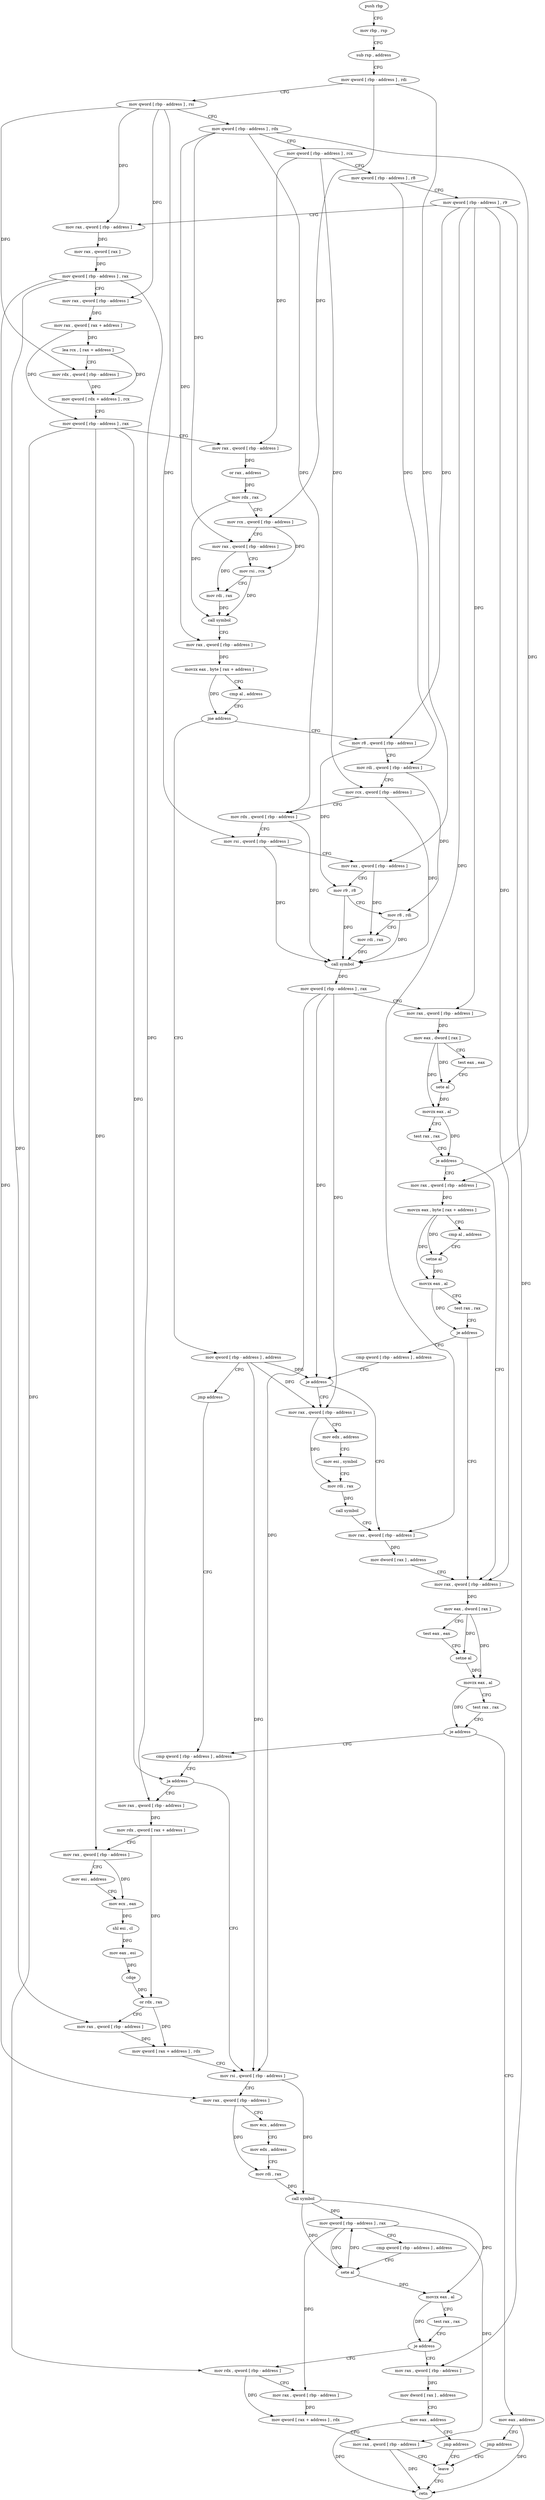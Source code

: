 digraph "func" {
"4404623" [label = "push rbp" ]
"4404624" [label = "mov rbp , rsp" ]
"4404627" [label = "sub rsp , address" ]
"4404631" [label = "mov qword [ rbp - address ] , rdi" ]
"4404635" [label = "mov qword [ rbp - address ] , rsi" ]
"4404639" [label = "mov qword [ rbp - address ] , rdx" ]
"4404643" [label = "mov qword [ rbp - address ] , rcx" ]
"4404647" [label = "mov qword [ rbp - address ] , r8" ]
"4404651" [label = "mov qword [ rbp - address ] , r9" ]
"4404655" [label = "mov rax , qword [ rbp - address ]" ]
"4404659" [label = "mov rax , qword [ rax ]" ]
"4404662" [label = "mov qword [ rbp - address ] , rax" ]
"4404666" [label = "mov rax , qword [ rbp - address ]" ]
"4404670" [label = "mov rax , qword [ rax + address ]" ]
"4404674" [label = "lea rcx , [ rax + address ]" ]
"4404678" [label = "mov rdx , qword [ rbp - address ]" ]
"4404682" [label = "mov qword [ rdx + address ] , rcx" ]
"4404686" [label = "mov qword [ rbp - address ] , rax" ]
"4404690" [label = "mov rax , qword [ rbp - address ]" ]
"4404694" [label = "or rax , address" ]
"4404700" [label = "mov rdx , rax" ]
"4404703" [label = "mov rcx , qword [ rbp - address ]" ]
"4404707" [label = "mov rax , qword [ rbp - address ]" ]
"4404711" [label = "mov rsi , rcx" ]
"4404714" [label = "mov rdi , rax" ]
"4404717" [label = "call symbol" ]
"4404722" [label = "mov rax , qword [ rbp - address ]" ]
"4404726" [label = "movzx eax , byte [ rax + address ]" ]
"4404730" [label = "cmp al , address" ]
"4404732" [label = "jne address" ]
"4404747" [label = "mov r8 , qword [ rbp - address ]" ]
"4404734" [label = "mov qword [ rbp - address ] , address" ]
"4404751" [label = "mov rdi , qword [ rbp - address ]" ]
"4404755" [label = "mov rcx , qword [ rbp - address ]" ]
"4404759" [label = "mov rdx , qword [ rbp - address ]" ]
"4404763" [label = "mov rsi , qword [ rbp - address ]" ]
"4404767" [label = "mov rax , qword [ rbp - address ]" ]
"4404771" [label = "mov r9 , r8" ]
"4404774" [label = "mov r8 , rdi" ]
"4404777" [label = "mov rdi , rax" ]
"4404780" [label = "call symbol" ]
"4404785" [label = "mov qword [ rbp - address ] , rax" ]
"4404789" [label = "mov rax , qword [ rbp - address ]" ]
"4404793" [label = "mov eax , dword [ rax ]" ]
"4404795" [label = "test eax , eax" ]
"4404797" [label = "sete al" ]
"4404800" [label = "movzx eax , al" ]
"4404803" [label = "test rax , rax" ]
"4404806" [label = "je address" ]
"4404868" [label = "mov rax , qword [ rbp - address ]" ]
"4404808" [label = "mov rax , qword [ rbp - address ]" ]
"4404742" [label = "jmp address" ]
"4404897" [label = "cmp qword [ rbp - address ] , address" ]
"4404872" [label = "mov eax , dword [ rax ]" ]
"4404874" [label = "test eax , eax" ]
"4404876" [label = "setne al" ]
"4404879" [label = "movzx eax , al" ]
"4404882" [label = "test rax , rax" ]
"4404885" [label = "je address" ]
"4404887" [label = "mov eax , address" ]
"4404812" [label = "movzx eax , byte [ rax + address ]" ]
"4404816" [label = "cmp al , address" ]
"4404818" [label = "setne al" ]
"4404821" [label = "movzx eax , al" ]
"4404824" [label = "test rax , rax" ]
"4404827" [label = "je address" ]
"4404829" [label = "cmp qword [ rbp - address ] , address" ]
"4404902" [label = "ja address" ]
"4404946" [label = "mov rsi , qword [ rbp - address ]" ]
"4404904" [label = "mov rax , qword [ rbp - address ]" ]
"4404892" [label = "jmp address" ]
"4405025" [label = "leave" ]
"4404834" [label = "je address" ]
"4404858" [label = "mov rax , qword [ rbp - address ]" ]
"4404836" [label = "mov rax , qword [ rbp - address ]" ]
"4404950" [label = "mov rax , qword [ rbp - address ]" ]
"4404954" [label = "mov ecx , address" ]
"4404959" [label = "mov edx , address" ]
"4404964" [label = "mov rdi , rax" ]
"4404967" [label = "call symbol" ]
"4404972" [label = "mov qword [ rbp - address ] , rax" ]
"4404976" [label = "cmp qword [ rbp - address ] , address" ]
"4404981" [label = "sete al" ]
"4404984" [label = "movzx eax , al" ]
"4404987" [label = "test rax , rax" ]
"4404990" [label = "je address" ]
"4405009" [label = "mov rdx , qword [ rbp - address ]" ]
"4404992" [label = "mov rax , qword [ rbp - address ]" ]
"4404908" [label = "mov rdx , qword [ rax + address ]" ]
"4404915" [label = "mov rax , qword [ rbp - address ]" ]
"4404919" [label = "mov esi , address" ]
"4404924" [label = "mov ecx , eax" ]
"4404926" [label = "shl esi , cl" ]
"4404928" [label = "mov eax , esi" ]
"4404930" [label = "cdqe" ]
"4404932" [label = "or rdx , rax" ]
"4404935" [label = "mov rax , qword [ rbp - address ]" ]
"4404939" [label = "mov qword [ rax + address ] , rdx" ]
"4405026" [label = "retn" ]
"4404862" [label = "mov dword [ rax ] , address" ]
"4404840" [label = "mov edx , address" ]
"4404845" [label = "mov esi , symbol" ]
"4404850" [label = "mov rdi , rax" ]
"4404853" [label = "call symbol" ]
"4405013" [label = "mov rax , qword [ rbp - address ]" ]
"4405017" [label = "mov qword [ rax + address ] , rdx" ]
"4405021" [label = "mov rax , qword [ rbp - address ]" ]
"4404996" [label = "mov dword [ rax ] , address" ]
"4405002" [label = "mov eax , address" ]
"4405007" [label = "jmp address" ]
"4404623" -> "4404624" [ label = "CFG" ]
"4404624" -> "4404627" [ label = "CFG" ]
"4404627" -> "4404631" [ label = "CFG" ]
"4404631" -> "4404635" [ label = "CFG" ]
"4404631" -> "4404703" [ label = "DFG" ]
"4404631" -> "4404767" [ label = "DFG" ]
"4404635" -> "4404639" [ label = "CFG" ]
"4404635" -> "4404655" [ label = "DFG" ]
"4404635" -> "4404666" [ label = "DFG" ]
"4404635" -> "4404678" [ label = "DFG" ]
"4404635" -> "4404763" [ label = "DFG" ]
"4404639" -> "4404643" [ label = "CFG" ]
"4404639" -> "4404707" [ label = "DFG" ]
"4404639" -> "4404722" [ label = "DFG" ]
"4404639" -> "4404759" [ label = "DFG" ]
"4404639" -> "4404808" [ label = "DFG" ]
"4404643" -> "4404647" [ label = "CFG" ]
"4404643" -> "4404690" [ label = "DFG" ]
"4404643" -> "4404755" [ label = "DFG" ]
"4404647" -> "4404651" [ label = "CFG" ]
"4404647" -> "4404751" [ label = "DFG" ]
"4404651" -> "4404655" [ label = "CFG" ]
"4404651" -> "4404747" [ label = "DFG" ]
"4404651" -> "4404789" [ label = "DFG" ]
"4404651" -> "4404868" [ label = "DFG" ]
"4404651" -> "4404858" [ label = "DFG" ]
"4404651" -> "4404992" [ label = "DFG" ]
"4404655" -> "4404659" [ label = "DFG" ]
"4404659" -> "4404662" [ label = "DFG" ]
"4404662" -> "4404666" [ label = "CFG" ]
"4404662" -> "4404950" [ label = "DFG" ]
"4404662" -> "4404904" [ label = "DFG" ]
"4404662" -> "4404935" [ label = "DFG" ]
"4404666" -> "4404670" [ label = "DFG" ]
"4404670" -> "4404674" [ label = "DFG" ]
"4404670" -> "4404686" [ label = "DFG" ]
"4404674" -> "4404678" [ label = "CFG" ]
"4404674" -> "4404682" [ label = "DFG" ]
"4404678" -> "4404682" [ label = "DFG" ]
"4404682" -> "4404686" [ label = "CFG" ]
"4404686" -> "4404690" [ label = "CFG" ]
"4404686" -> "4404902" [ label = "DFG" ]
"4404686" -> "4404915" [ label = "DFG" ]
"4404686" -> "4405009" [ label = "DFG" ]
"4404690" -> "4404694" [ label = "DFG" ]
"4404694" -> "4404700" [ label = "DFG" ]
"4404700" -> "4404703" [ label = "CFG" ]
"4404700" -> "4404717" [ label = "DFG" ]
"4404703" -> "4404707" [ label = "CFG" ]
"4404703" -> "4404711" [ label = "DFG" ]
"4404707" -> "4404711" [ label = "CFG" ]
"4404707" -> "4404714" [ label = "DFG" ]
"4404711" -> "4404714" [ label = "CFG" ]
"4404711" -> "4404717" [ label = "DFG" ]
"4404714" -> "4404717" [ label = "DFG" ]
"4404717" -> "4404722" [ label = "CFG" ]
"4404722" -> "4404726" [ label = "DFG" ]
"4404726" -> "4404730" [ label = "CFG" ]
"4404726" -> "4404732" [ label = "DFG" ]
"4404730" -> "4404732" [ label = "CFG" ]
"4404732" -> "4404747" [ label = "CFG" ]
"4404732" -> "4404734" [ label = "CFG" ]
"4404747" -> "4404751" [ label = "CFG" ]
"4404747" -> "4404771" [ label = "DFG" ]
"4404734" -> "4404742" [ label = "CFG" ]
"4404734" -> "4404834" [ label = "DFG" ]
"4404734" -> "4404946" [ label = "DFG" ]
"4404734" -> "4404836" [ label = "DFG" ]
"4404751" -> "4404755" [ label = "CFG" ]
"4404751" -> "4404774" [ label = "DFG" ]
"4404755" -> "4404759" [ label = "CFG" ]
"4404755" -> "4404780" [ label = "DFG" ]
"4404759" -> "4404763" [ label = "CFG" ]
"4404759" -> "4404780" [ label = "DFG" ]
"4404763" -> "4404767" [ label = "CFG" ]
"4404763" -> "4404780" [ label = "DFG" ]
"4404767" -> "4404771" [ label = "CFG" ]
"4404767" -> "4404777" [ label = "DFG" ]
"4404771" -> "4404774" [ label = "CFG" ]
"4404771" -> "4404780" [ label = "DFG" ]
"4404774" -> "4404777" [ label = "CFG" ]
"4404774" -> "4404780" [ label = "DFG" ]
"4404777" -> "4404780" [ label = "DFG" ]
"4404780" -> "4404785" [ label = "DFG" ]
"4404785" -> "4404789" [ label = "CFG" ]
"4404785" -> "4404834" [ label = "DFG" ]
"4404785" -> "4404946" [ label = "DFG" ]
"4404785" -> "4404836" [ label = "DFG" ]
"4404789" -> "4404793" [ label = "DFG" ]
"4404793" -> "4404795" [ label = "CFG" ]
"4404793" -> "4404797" [ label = "DFG" ]
"4404793" -> "4404800" [ label = "DFG" ]
"4404795" -> "4404797" [ label = "CFG" ]
"4404797" -> "4404800" [ label = "DFG" ]
"4404800" -> "4404803" [ label = "CFG" ]
"4404800" -> "4404806" [ label = "DFG" ]
"4404803" -> "4404806" [ label = "CFG" ]
"4404806" -> "4404868" [ label = "CFG" ]
"4404806" -> "4404808" [ label = "CFG" ]
"4404868" -> "4404872" [ label = "DFG" ]
"4404808" -> "4404812" [ label = "DFG" ]
"4404742" -> "4404897" [ label = "CFG" ]
"4404897" -> "4404902" [ label = "CFG" ]
"4404872" -> "4404874" [ label = "CFG" ]
"4404872" -> "4404876" [ label = "DFG" ]
"4404872" -> "4404879" [ label = "DFG" ]
"4404874" -> "4404876" [ label = "CFG" ]
"4404876" -> "4404879" [ label = "DFG" ]
"4404879" -> "4404882" [ label = "CFG" ]
"4404879" -> "4404885" [ label = "DFG" ]
"4404882" -> "4404885" [ label = "CFG" ]
"4404885" -> "4404897" [ label = "CFG" ]
"4404885" -> "4404887" [ label = "CFG" ]
"4404887" -> "4404892" [ label = "CFG" ]
"4404887" -> "4405026" [ label = "DFG" ]
"4404812" -> "4404816" [ label = "CFG" ]
"4404812" -> "4404818" [ label = "DFG" ]
"4404812" -> "4404821" [ label = "DFG" ]
"4404816" -> "4404818" [ label = "CFG" ]
"4404818" -> "4404821" [ label = "DFG" ]
"4404821" -> "4404824" [ label = "CFG" ]
"4404821" -> "4404827" [ label = "DFG" ]
"4404824" -> "4404827" [ label = "CFG" ]
"4404827" -> "4404868" [ label = "CFG" ]
"4404827" -> "4404829" [ label = "CFG" ]
"4404829" -> "4404834" [ label = "CFG" ]
"4404902" -> "4404946" [ label = "CFG" ]
"4404902" -> "4404904" [ label = "CFG" ]
"4404946" -> "4404950" [ label = "CFG" ]
"4404946" -> "4404967" [ label = "DFG" ]
"4404904" -> "4404908" [ label = "DFG" ]
"4404892" -> "4405025" [ label = "CFG" ]
"4405025" -> "4405026" [ label = "CFG" ]
"4404834" -> "4404858" [ label = "CFG" ]
"4404834" -> "4404836" [ label = "CFG" ]
"4404858" -> "4404862" [ label = "DFG" ]
"4404836" -> "4404840" [ label = "CFG" ]
"4404836" -> "4404850" [ label = "DFG" ]
"4404950" -> "4404954" [ label = "CFG" ]
"4404950" -> "4404964" [ label = "DFG" ]
"4404954" -> "4404959" [ label = "CFG" ]
"4404959" -> "4404964" [ label = "CFG" ]
"4404964" -> "4404967" [ label = "DFG" ]
"4404967" -> "4404972" [ label = "DFG" ]
"4404967" -> "4404981" [ label = "DFG" ]
"4404967" -> "4404984" [ label = "DFG" ]
"4404972" -> "4404976" [ label = "CFG" ]
"4404972" -> "4404981" [ label = "DFG" ]
"4404972" -> "4405013" [ label = "DFG" ]
"4404972" -> "4405021" [ label = "DFG" ]
"4404976" -> "4404981" [ label = "CFG" ]
"4404981" -> "4404984" [ label = "DFG" ]
"4404981" -> "4404972" [ label = "DFG" ]
"4404984" -> "4404987" [ label = "CFG" ]
"4404984" -> "4404990" [ label = "DFG" ]
"4404987" -> "4404990" [ label = "CFG" ]
"4404990" -> "4405009" [ label = "CFG" ]
"4404990" -> "4404992" [ label = "CFG" ]
"4405009" -> "4405013" [ label = "CFG" ]
"4405009" -> "4405017" [ label = "DFG" ]
"4404992" -> "4404996" [ label = "DFG" ]
"4404908" -> "4404915" [ label = "CFG" ]
"4404908" -> "4404932" [ label = "DFG" ]
"4404915" -> "4404919" [ label = "CFG" ]
"4404915" -> "4404924" [ label = "DFG" ]
"4404919" -> "4404924" [ label = "CFG" ]
"4404924" -> "4404926" [ label = "DFG" ]
"4404926" -> "4404928" [ label = "DFG" ]
"4404928" -> "4404930" [ label = "DFG" ]
"4404930" -> "4404932" [ label = "DFG" ]
"4404932" -> "4404935" [ label = "CFG" ]
"4404932" -> "4404939" [ label = "DFG" ]
"4404935" -> "4404939" [ label = "DFG" ]
"4404939" -> "4404946" [ label = "CFG" ]
"4404862" -> "4404868" [ label = "CFG" ]
"4404840" -> "4404845" [ label = "CFG" ]
"4404845" -> "4404850" [ label = "CFG" ]
"4404850" -> "4404853" [ label = "DFG" ]
"4404853" -> "4404858" [ label = "CFG" ]
"4405013" -> "4405017" [ label = "DFG" ]
"4405017" -> "4405021" [ label = "CFG" ]
"4405021" -> "4405025" [ label = "CFG" ]
"4405021" -> "4405026" [ label = "DFG" ]
"4404996" -> "4405002" [ label = "CFG" ]
"4405002" -> "4405007" [ label = "CFG" ]
"4405002" -> "4405026" [ label = "DFG" ]
"4405007" -> "4405025" [ label = "CFG" ]
}
